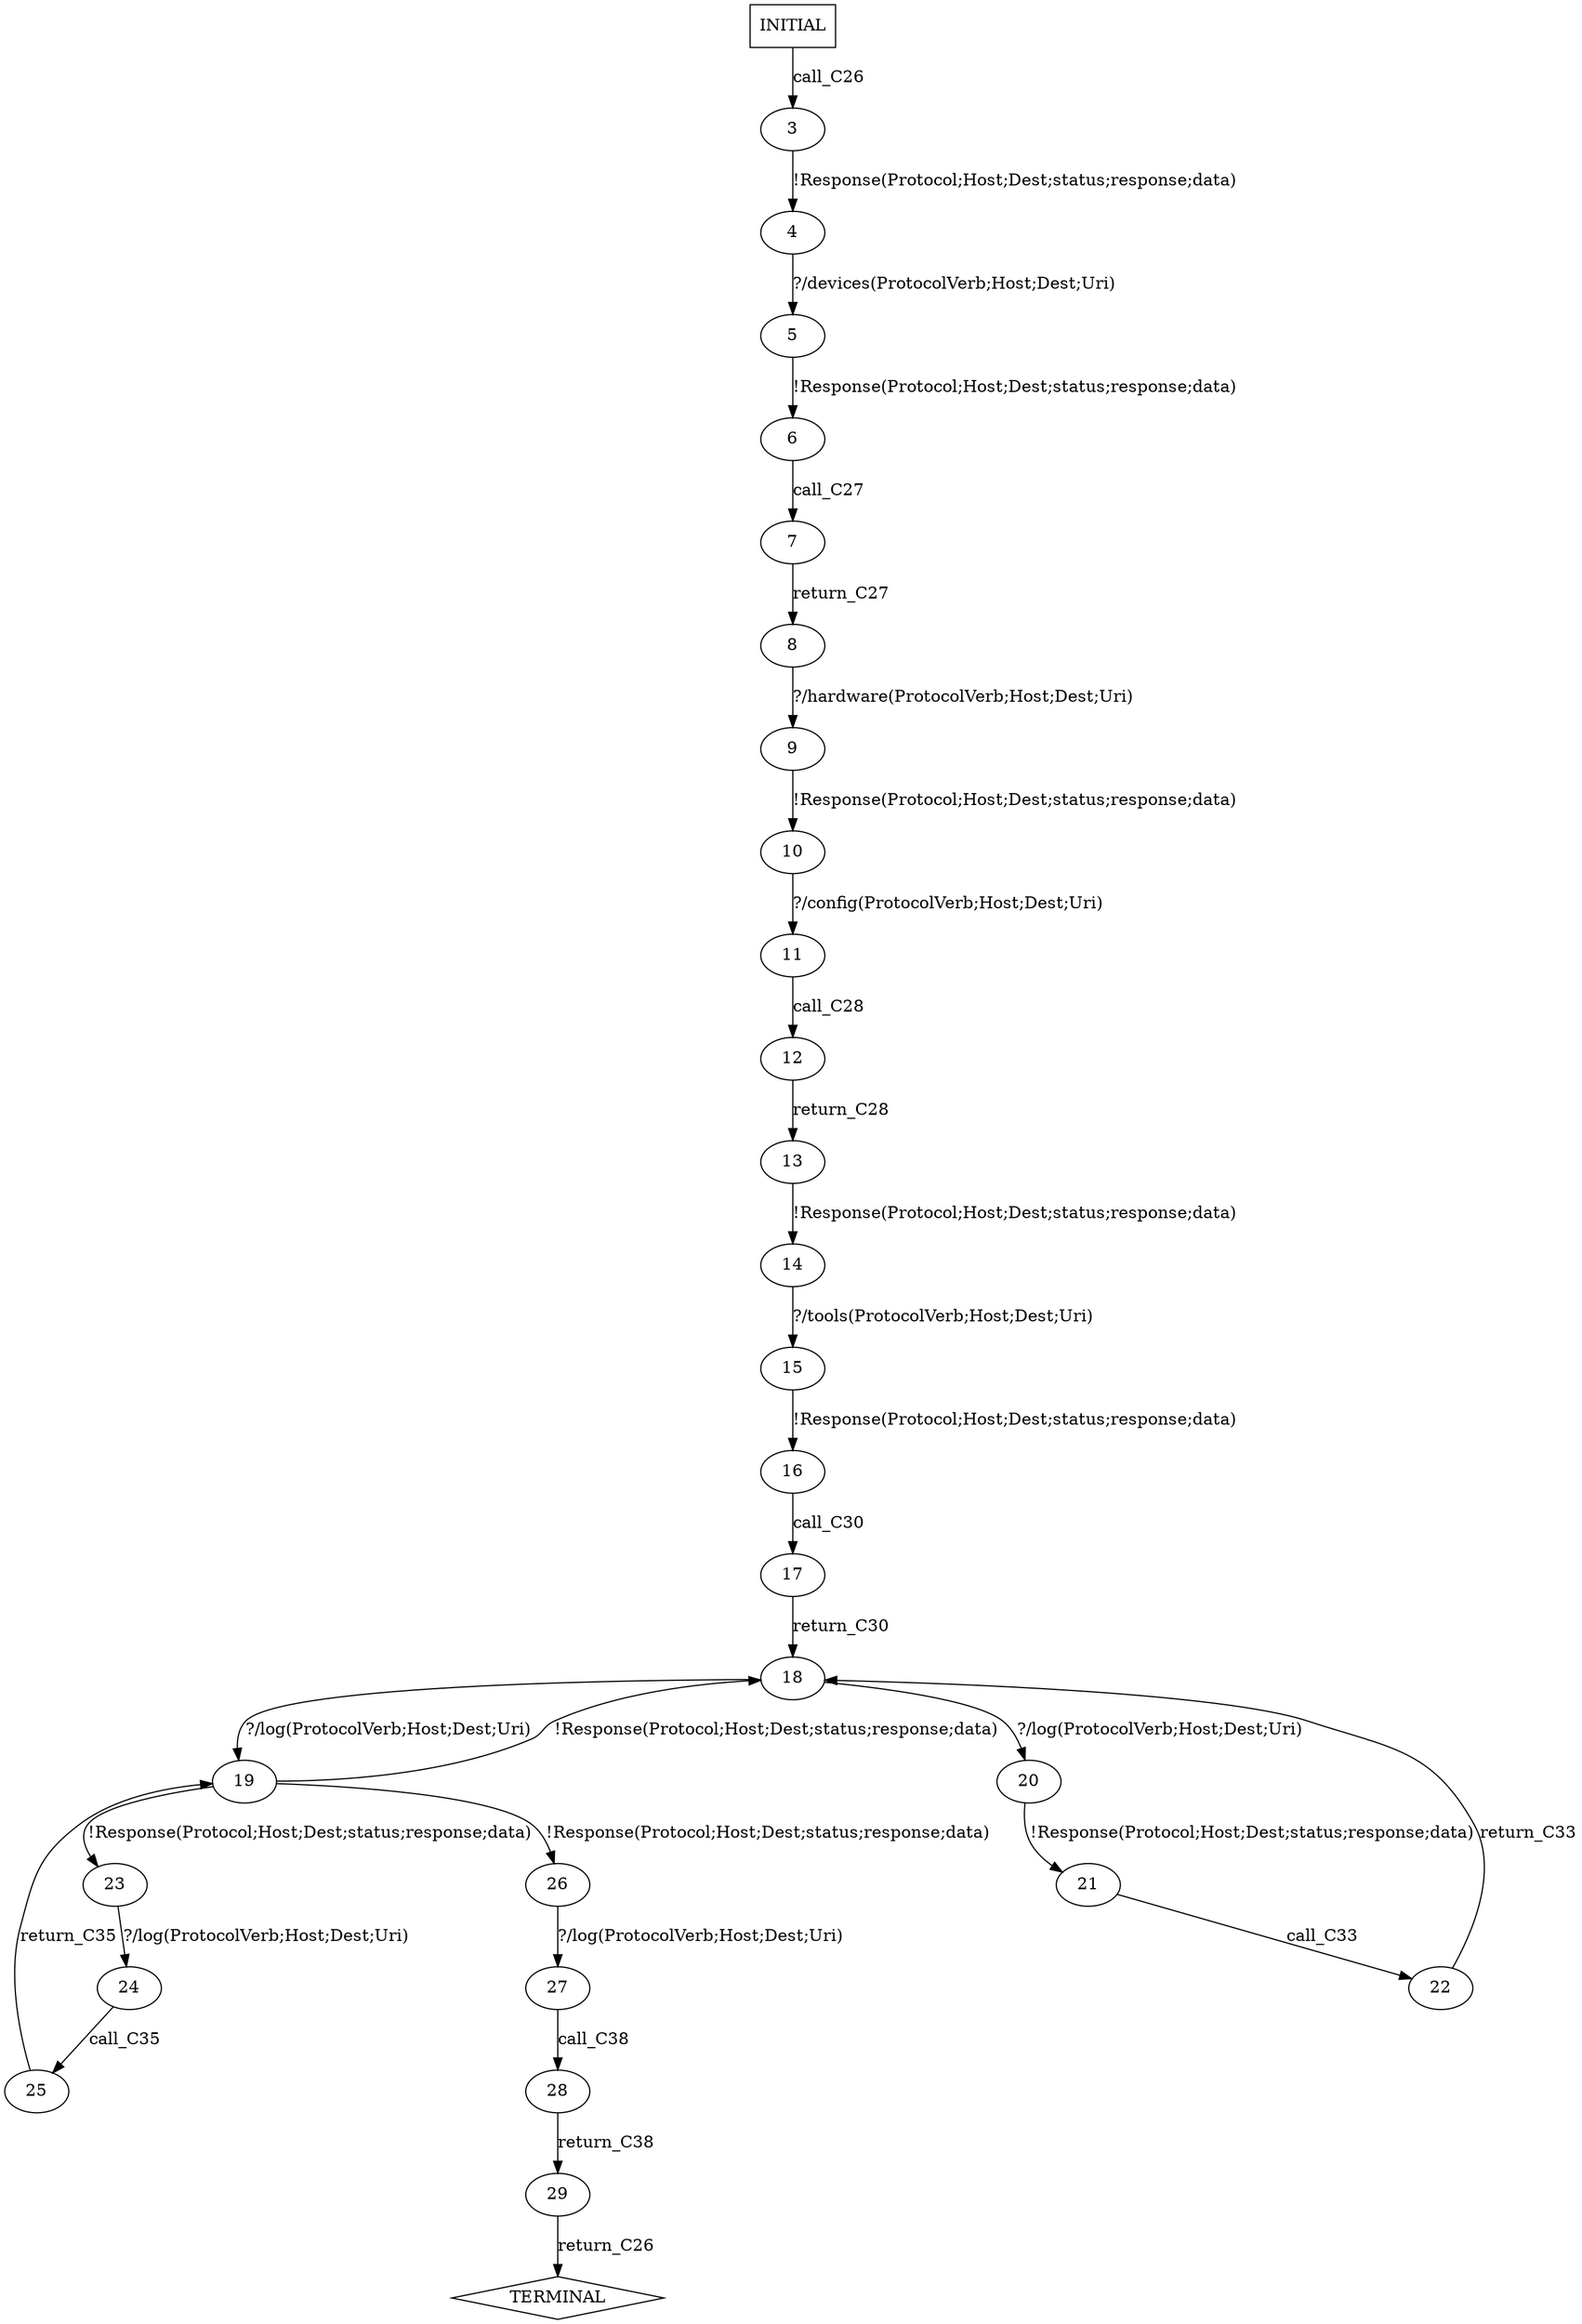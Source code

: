 digraph G {
  0 [label="INITIAL",shape=box];
  1 [label="TERMINAL",shape=diamond];
  3 [label="3"];
  4 [label="4"];
  5 [label="5"];
  6 [label="6"];
  7 [label="7"];
  8 [label="8"];
  9 [label="9"];
  10 [label="10"];
  11 [label="11"];
  12 [label="12"];
  13 [label="13"];
  14 [label="14"];
  15 [label="15"];
  16 [label="16"];
  17 [label="17"];
  18 [label="18"];
  19 [label="19"];
  20 [label="20"];
  21 [label="21"];
  22 [label="22"];
  23 [label="23"];
  24 [label="24"];
  25 [label="25"];
  26 [label="26"];
  27 [label="27"];
  28 [label="28"];
  29 [label="29"];
0->3  [label="call_C26"];
3->4 [label="!Response(Protocol;Host;Dest;status;response;data)"];
4->5 [label="?/devices(ProtocolVerb;Host;Dest;Uri)"];
5->6 [label="!Response(Protocol;Host;Dest;status;response;data)"];
6->7  [label="call_C27"];
7->8  [label="return_C27"];
8->9 [label="?/hardware(ProtocolVerb;Host;Dest;Uri)"];
9->10 [label="!Response(Protocol;Host;Dest;status;response;data)"];
10->11 [label="?/config(ProtocolVerb;Host;Dest;Uri)"];
11->12  [label="call_C28"];
12->13  [label="return_C28"];
13->14 [label="!Response(Protocol;Host;Dest;status;response;data)"];
14->15 [label="?/tools(ProtocolVerb;Host;Dest;Uri)"];
15->16 [label="!Response(Protocol;Host;Dest;status;response;data)"];
16->17  [label="call_C30"];
17->18  [label="return_C30"];
18->20 [label="?/log(ProtocolVerb;Host;Dest;Uri)"];
18->19 [label="?/log(ProtocolVerb;Host;Dest;Uri)"];
19->23 [label="!Response(Protocol;Host;Dest;status;response;data)"];
19->26 [label="!Response(Protocol;Host;Dest;status;response;data)"];
19->18 [label="!Response(Protocol;Host;Dest;status;response;data)"];
20->21 [label="!Response(Protocol;Host;Dest;status;response;data)"];
21->22  [label="call_C33"];
22->18  [label="return_C33"];
23->24 [label="?/log(ProtocolVerb;Host;Dest;Uri)"];
24->25  [label="call_C35"];
25->19  [label="return_C35"];
26->27 [label="?/log(ProtocolVerb;Host;Dest;Uri)"];
27->28  [label="call_C38"];
28->29  [label="return_C38"];
29->1  [label="return_C26"];
}
